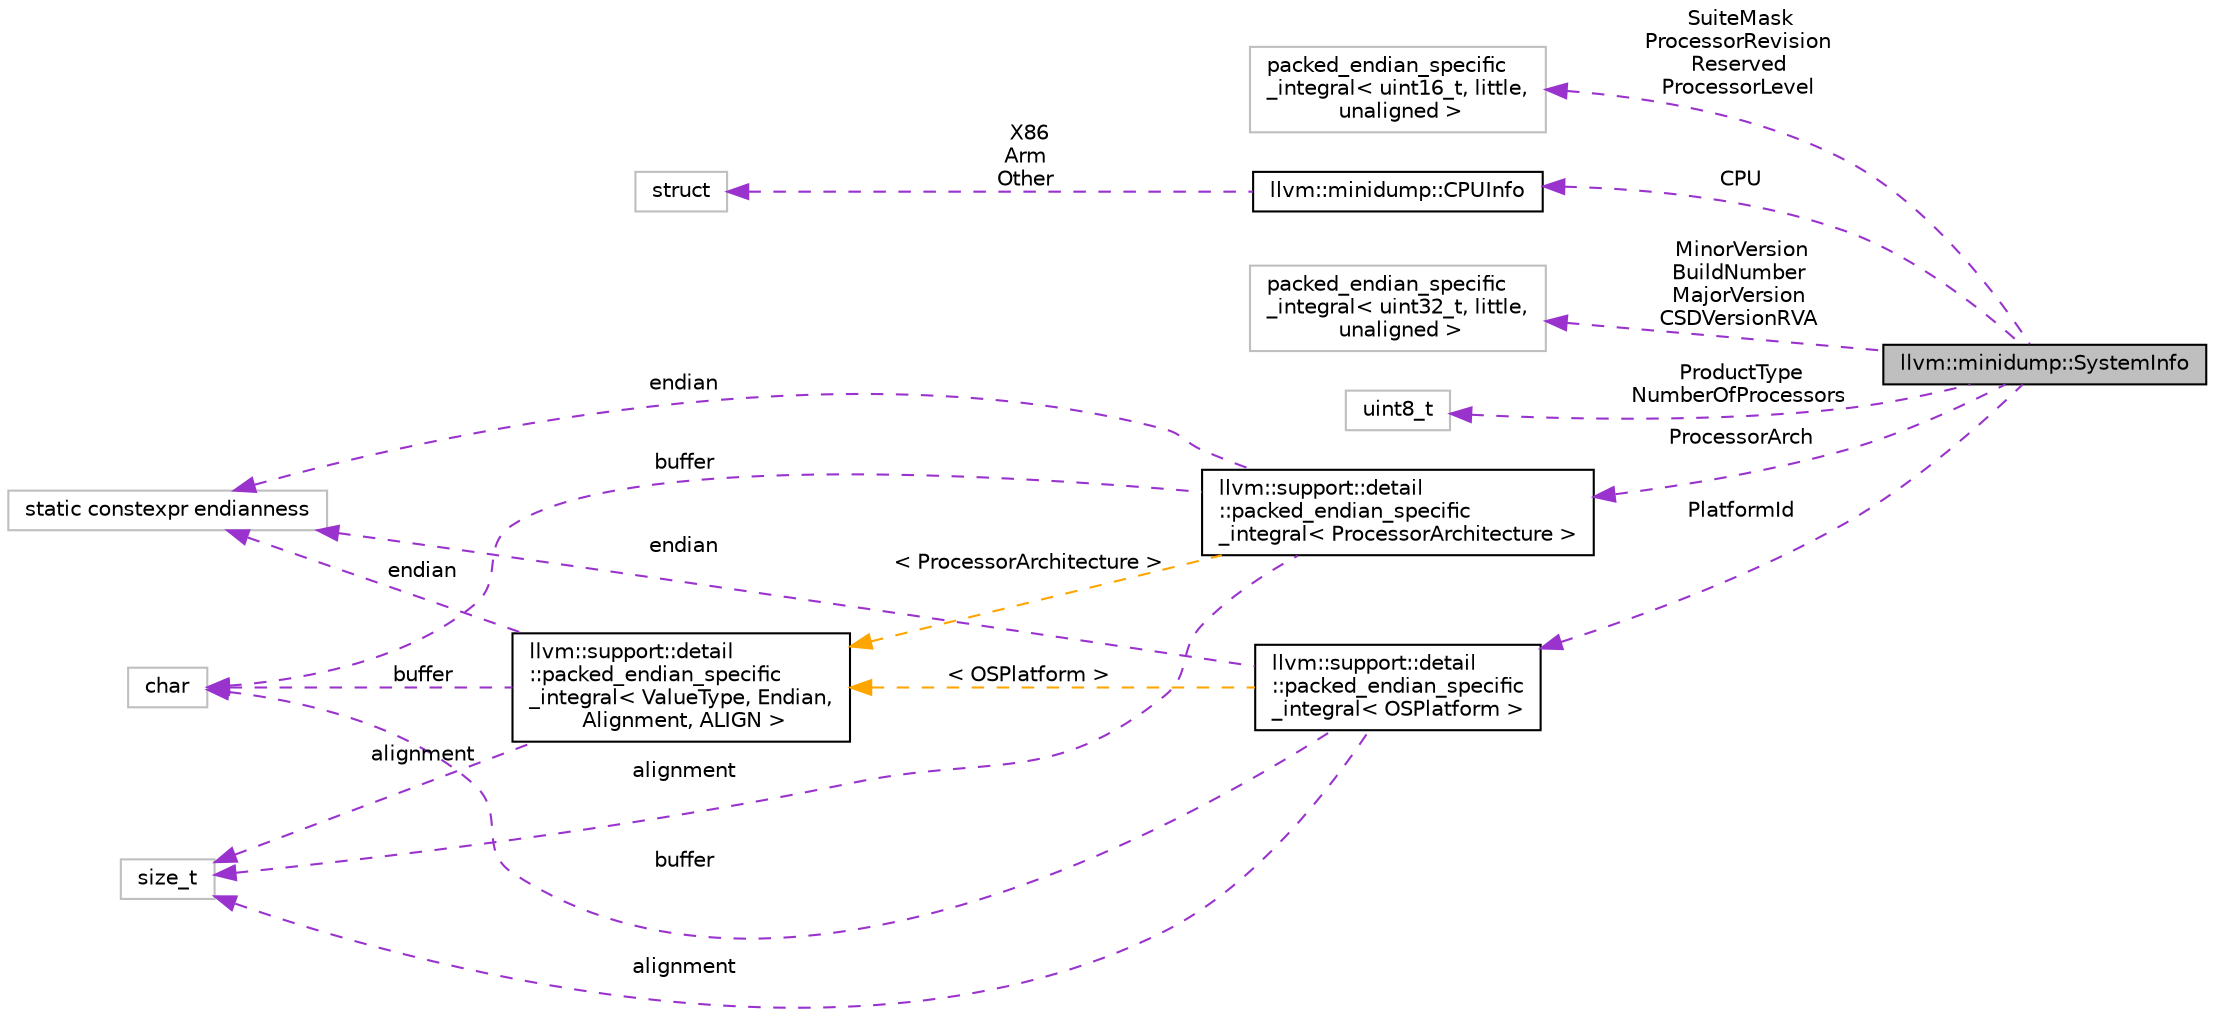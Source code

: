 digraph "llvm::minidump::SystemInfo"
{
 // LATEX_PDF_SIZE
  bgcolor="transparent";
  edge [fontname="Helvetica",fontsize="10",labelfontname="Helvetica",labelfontsize="10"];
  node [fontname="Helvetica",fontsize="10",shape=record];
  rankdir="LR";
  Node1 [label="llvm::minidump::SystemInfo",height=0.2,width=0.4,color="black", fillcolor="grey75", style="filled", fontcolor="black",tooltip="The SystemInfo stream, containing various information about the system where this minidump was genera..."];
  Node2 -> Node1 [dir="back",color="darkorchid3",fontsize="10",style="dashed",label=" SuiteMask\nProcessorRevision\nReserved\nProcessorLevel" ,fontname="Helvetica"];
  Node2 [label="packed_endian_specific\l_integral\< uint16_t, little,\l unaligned \>",height=0.2,width=0.4,color="grey75",tooltip=" "];
  Node3 -> Node1 [dir="back",color="darkorchid3",fontsize="10",style="dashed",label=" CPU" ,fontname="Helvetica"];
  Node3 [label="llvm::minidump::CPUInfo",height=0.2,width=0.4,color="black",URL="$unionllvm_1_1minidump_1_1CPUInfo.html",tooltip="Detailed information about the processor of the system that generated this minidump."];
  Node4 -> Node3 [dir="back",color="darkorchid3",fontsize="10",style="dashed",label=" X86\nArm\nOther" ,fontname="Helvetica"];
  Node4 [label="struct",height=0.2,width=0.4,color="grey75",tooltip=" "];
  Node5 -> Node1 [dir="back",color="darkorchid3",fontsize="10",style="dashed",label=" MinorVersion\nBuildNumber\nMajorVersion\nCSDVersionRVA" ,fontname="Helvetica"];
  Node5 [label="packed_endian_specific\l_integral\< uint32_t, little,\l unaligned \>",height=0.2,width=0.4,color="grey75",tooltip=" "];
  Node6 -> Node1 [dir="back",color="darkorchid3",fontsize="10",style="dashed",label=" ProductType\nNumberOfProcessors" ,fontname="Helvetica"];
  Node6 [label="uint8_t",height=0.2,width=0.4,color="grey75",tooltip=" "];
  Node7 -> Node1 [dir="back",color="darkorchid3",fontsize="10",style="dashed",label=" ProcessorArch" ,fontname="Helvetica"];
  Node7 [label="llvm::support::detail\l::packed_endian_specific\l_integral\< ProcessorArchitecture \>",height=0.2,width=0.4,color="black",URL="$structllvm_1_1support_1_1detail_1_1packed__endian__specific__integral.html",tooltip=" "];
  Node8 -> Node7 [dir="back",color="darkorchid3",fontsize="10",style="dashed",label=" endian" ,fontname="Helvetica"];
  Node8 [label="static constexpr endianness",height=0.2,width=0.4,color="grey75",tooltip=" "];
  Node9 -> Node7 [dir="back",color="darkorchid3",fontsize="10",style="dashed",label=" buffer" ,fontname="Helvetica"];
  Node9 [label="char",height=0.2,width=0.4,color="grey75",tooltip=" "];
  Node10 -> Node7 [dir="back",color="darkorchid3",fontsize="10",style="dashed",label=" alignment" ,fontname="Helvetica"];
  Node10 [label="size_t",height=0.2,width=0.4,color="grey75",tooltip=" "];
  Node11 -> Node7 [dir="back",color="orange",fontsize="10",style="dashed",label=" \< ProcessorArchitecture \>" ,fontname="Helvetica"];
  Node11 [label="llvm::support::detail\l::packed_endian_specific\l_integral\< ValueType, Endian,\l Alignment, ALIGN \>",height=0.2,width=0.4,color="black",URL="$structllvm_1_1support_1_1detail_1_1packed__endian__specific__integral.html",tooltip=" "];
  Node8 -> Node11 [dir="back",color="darkorchid3",fontsize="10",style="dashed",label=" endian" ,fontname="Helvetica"];
  Node9 -> Node11 [dir="back",color="darkorchid3",fontsize="10",style="dashed",label=" buffer" ,fontname="Helvetica"];
  Node10 -> Node11 [dir="back",color="darkorchid3",fontsize="10",style="dashed",label=" alignment" ,fontname="Helvetica"];
  Node12 -> Node1 [dir="back",color="darkorchid3",fontsize="10",style="dashed",label=" PlatformId" ,fontname="Helvetica"];
  Node12 [label="llvm::support::detail\l::packed_endian_specific\l_integral\< OSPlatform \>",height=0.2,width=0.4,color="black",URL="$structllvm_1_1support_1_1detail_1_1packed__endian__specific__integral.html",tooltip=" "];
  Node8 -> Node12 [dir="back",color="darkorchid3",fontsize="10",style="dashed",label=" endian" ,fontname="Helvetica"];
  Node9 -> Node12 [dir="back",color="darkorchid3",fontsize="10",style="dashed",label=" buffer" ,fontname="Helvetica"];
  Node10 -> Node12 [dir="back",color="darkorchid3",fontsize="10",style="dashed",label=" alignment" ,fontname="Helvetica"];
  Node11 -> Node12 [dir="back",color="orange",fontsize="10",style="dashed",label=" \< OSPlatform \>" ,fontname="Helvetica"];
}

